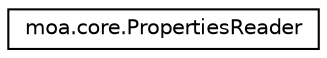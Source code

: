 digraph G
{
  edge [fontname="Helvetica",fontsize="10",labelfontname="Helvetica",labelfontsize="10"];
  node [fontname="Helvetica",fontsize="10",shape=record];
  rankdir=LR;
  Node1 [label="moa.core.PropertiesReader",height=0.2,width=0.4,color="black", fillcolor="white", style="filled",URL="$classmoa_1_1core_1_1PropertiesReader.html",tooltip="Class implementing some properties reader utility methods."];
}

